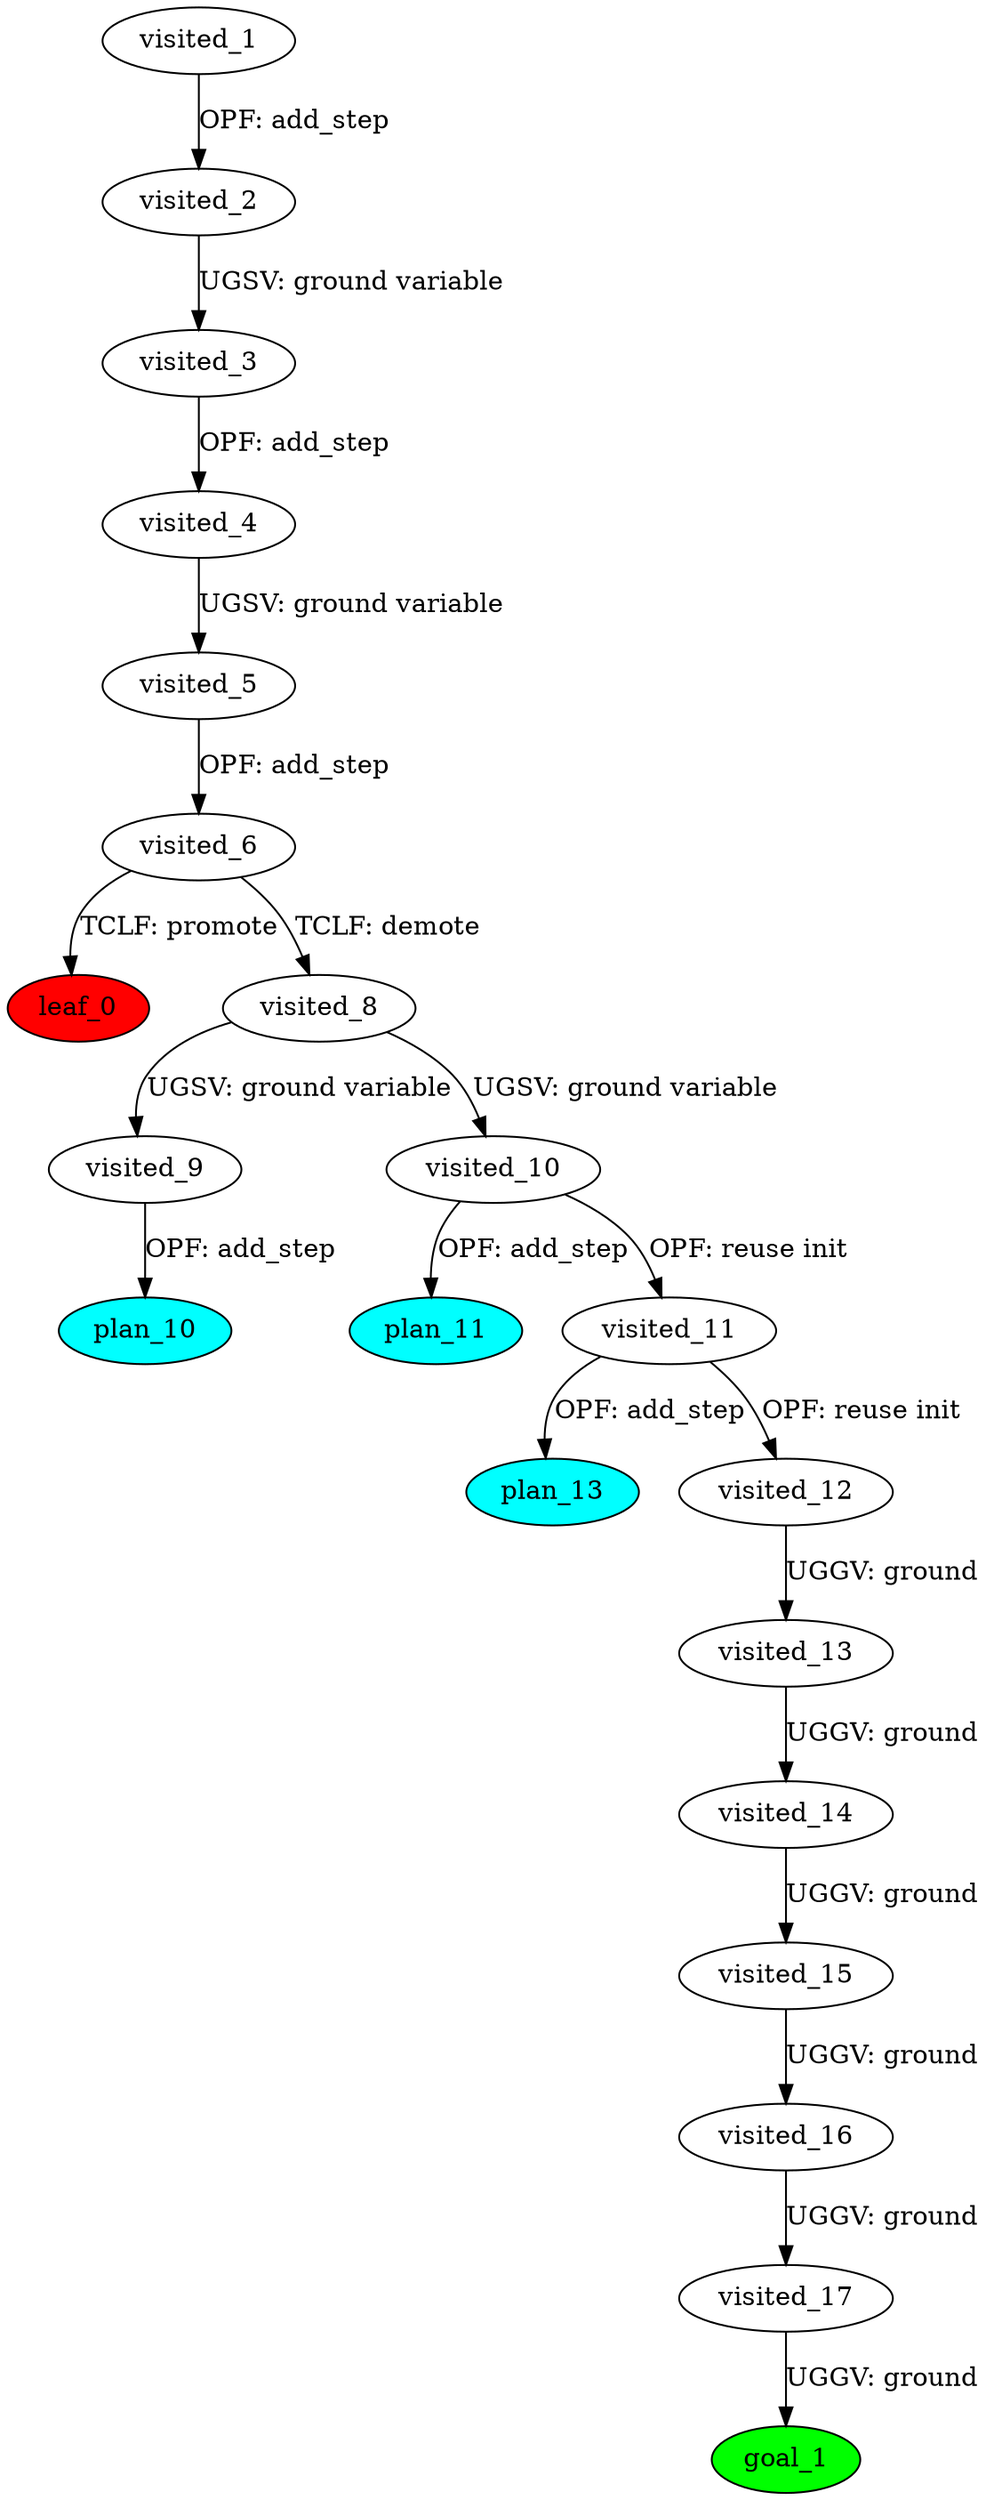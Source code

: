 digraph {
	"4aea1b8f-b43c-de0a-fa9f-c10e52daf681" [label=plan_0 fillcolor=cyan style=filled]
	"4aea1b8f-b43c-de0a-fa9f-c10e52daf681" [label=visited_1 fillcolor=white style=filled]
	"b1d81887-4739-cc7b-bff3-0c8d83ff3e96" [label=plan_1 fillcolor=cyan style=filled]
	"4aea1b8f-b43c-de0a-fa9f-c10e52daf681" -> "b1d81887-4739-cc7b-bff3-0c8d83ff3e96" [label="OPF: add_step"]
	"b1d81887-4739-cc7b-bff3-0c8d83ff3e96" [label=visited_2 fillcolor=white style=filled]
	"216e9fe5-93f3-7596-8c1c-8b0556771f36" [label=plan_2 fillcolor=cyan style=filled]
	"b1d81887-4739-cc7b-bff3-0c8d83ff3e96" -> "216e9fe5-93f3-7596-8c1c-8b0556771f36" [label="UGSV: ground variable"]
	"216e9fe5-93f3-7596-8c1c-8b0556771f36" [label=visited_3 fillcolor=white style=filled]
	"c9ce44bd-7c3f-1add-da38-5db590eeb067" [label=plan_3 fillcolor=cyan style=filled]
	"216e9fe5-93f3-7596-8c1c-8b0556771f36" -> "c9ce44bd-7c3f-1add-da38-5db590eeb067" [label="OPF: add_step"]
	"c9ce44bd-7c3f-1add-da38-5db590eeb067" [label=visited_4 fillcolor=white style=filled]
	"1519830c-4019-8303-5c45-7e4da79313b8" [label=plan_4 fillcolor=cyan style=filled]
	"c9ce44bd-7c3f-1add-da38-5db590eeb067" -> "1519830c-4019-8303-5c45-7e4da79313b8" [label="UGSV: ground variable"]
	"1519830c-4019-8303-5c45-7e4da79313b8" [label=visited_5 fillcolor=white style=filled]
	"a0279a18-6576-a410-0d41-ee472a5fda18" [label=plan_5 fillcolor=cyan style=filled]
	"1519830c-4019-8303-5c45-7e4da79313b8" -> "a0279a18-6576-a410-0d41-ee472a5fda18" [label="OPF: add_step"]
	"a0279a18-6576-a410-0d41-ee472a5fda18" [label=visited_6 fillcolor=white style=filled]
	"1a6b6a7d-1a38-aad6-ce53-2ffdbb134f02" [label=plan_6 fillcolor=cyan style=filled]
	"a0279a18-6576-a410-0d41-ee472a5fda18" -> "1a6b6a7d-1a38-aad6-ce53-2ffdbb134f02" [label="TCLF: promote"]
	"4c9bff5c-e188-7eaf-5e18-85c35037cd6b" [label=plan_7 fillcolor=cyan style=filled]
	"a0279a18-6576-a410-0d41-ee472a5fda18" -> "4c9bff5c-e188-7eaf-5e18-85c35037cd6b" [label="TCLF: demote"]
	"1a6b6a7d-1a38-aad6-ce53-2ffdbb134f02" [label=visited_7 fillcolor=white style=filled]
	"1a6b6a7d-1a38-aad6-ce53-2ffdbb134f02" [label=leaf_0 fillcolor=red style=filled]
	"4c9bff5c-e188-7eaf-5e18-85c35037cd6b" [label=visited_8 fillcolor=white style=filled]
	"d038e153-c601-818b-61fa-01ba231ae7c7" [label=plan_8 fillcolor=cyan style=filled]
	"4c9bff5c-e188-7eaf-5e18-85c35037cd6b" -> "d038e153-c601-818b-61fa-01ba231ae7c7" [label="UGSV: ground variable"]
	"a43e558c-2215-df00-dfdf-0e05c0cef31b" [label=plan_9 fillcolor=cyan style=filled]
	"4c9bff5c-e188-7eaf-5e18-85c35037cd6b" -> "a43e558c-2215-df00-dfdf-0e05c0cef31b" [label="UGSV: ground variable"]
	"d038e153-c601-818b-61fa-01ba231ae7c7" [label=visited_9 fillcolor=white style=filled]
	"11836c4f-2492-04c7-ad58-db1bfe31537a" [label=plan_10 fillcolor=cyan style=filled]
	"d038e153-c601-818b-61fa-01ba231ae7c7" -> "11836c4f-2492-04c7-ad58-db1bfe31537a" [label="OPF: add_step"]
	"a43e558c-2215-df00-dfdf-0e05c0cef31b" [label=visited_10 fillcolor=white style=filled]
	"3f87dfc2-1591-52f2-a505-da9c46e75a2c" [label=plan_11 fillcolor=cyan style=filled]
	"a43e558c-2215-df00-dfdf-0e05c0cef31b" -> "3f87dfc2-1591-52f2-a505-da9c46e75a2c" [label="OPF: add_step"]
	"a3595d1f-7fe4-a42e-3db7-88a61cdcc4c2" [label=plan_12 fillcolor=cyan style=filled]
	"a43e558c-2215-df00-dfdf-0e05c0cef31b" -> "a3595d1f-7fe4-a42e-3db7-88a61cdcc4c2" [label="OPF: reuse init"]
	"a3595d1f-7fe4-a42e-3db7-88a61cdcc4c2" [label=visited_11 fillcolor=white style=filled]
	"e3837348-873d-c8bd-122d-d7be980bc81e" [label=plan_13 fillcolor=cyan style=filled]
	"a3595d1f-7fe4-a42e-3db7-88a61cdcc4c2" -> "e3837348-873d-c8bd-122d-d7be980bc81e" [label="OPF: add_step"]
	"c4615234-8044-beb2-b66e-dbf4a0ea0251" [label=plan_14 fillcolor=cyan style=filled]
	"a3595d1f-7fe4-a42e-3db7-88a61cdcc4c2" -> "c4615234-8044-beb2-b66e-dbf4a0ea0251" [label="OPF: reuse init"]
	"c4615234-8044-beb2-b66e-dbf4a0ea0251" [label=visited_12 fillcolor=white style=filled]
	"66fba71d-b3a9-dcaa-6c6f-6d2e6a59c043" [label=plan_15 fillcolor=cyan style=filled]
	"c4615234-8044-beb2-b66e-dbf4a0ea0251" -> "66fba71d-b3a9-dcaa-6c6f-6d2e6a59c043" [label="UGGV: ground"]
	"66fba71d-b3a9-dcaa-6c6f-6d2e6a59c043" [label=visited_13 fillcolor=white style=filled]
	"89a3c811-895c-4fde-a3fa-40691519fd38" [label=plan_16 fillcolor=cyan style=filled]
	"66fba71d-b3a9-dcaa-6c6f-6d2e6a59c043" -> "89a3c811-895c-4fde-a3fa-40691519fd38" [label="UGGV: ground"]
	"89a3c811-895c-4fde-a3fa-40691519fd38" [label=visited_14 fillcolor=white style=filled]
	"15669e36-4708-203b-2716-10c19db54283" [label=plan_17 fillcolor=cyan style=filled]
	"89a3c811-895c-4fde-a3fa-40691519fd38" -> "15669e36-4708-203b-2716-10c19db54283" [label="UGGV: ground"]
	"15669e36-4708-203b-2716-10c19db54283" [label=visited_15 fillcolor=white style=filled]
	"ebc1bb52-82e4-dd4a-143a-c1c54f560ed5" [label=plan_18 fillcolor=cyan style=filled]
	"15669e36-4708-203b-2716-10c19db54283" -> "ebc1bb52-82e4-dd4a-143a-c1c54f560ed5" [label="UGGV: ground"]
	"ebc1bb52-82e4-dd4a-143a-c1c54f560ed5" [label=visited_16 fillcolor=white style=filled]
	"27c6cbb1-cedd-069d-f96c-9a0a3404c02a" [label=plan_19 fillcolor=cyan style=filled]
	"ebc1bb52-82e4-dd4a-143a-c1c54f560ed5" -> "27c6cbb1-cedd-069d-f96c-9a0a3404c02a" [label="UGGV: ground"]
	"27c6cbb1-cedd-069d-f96c-9a0a3404c02a" [label=visited_17 fillcolor=white style=filled]
	"9620bee6-6406-face-53a5-e8508950ddd6" [label=plan_20 fillcolor=cyan style=filled]
	"27c6cbb1-cedd-069d-f96c-9a0a3404c02a" -> "9620bee6-6406-face-53a5-e8508950ddd6" [label="UGGV: ground"]
	"9620bee6-6406-face-53a5-e8508950ddd6" [label=visited_18 fillcolor=white style=filled]
	"9620bee6-6406-face-53a5-e8508950ddd6" [label=goal_1 fillcolor=green style=filled]
}
